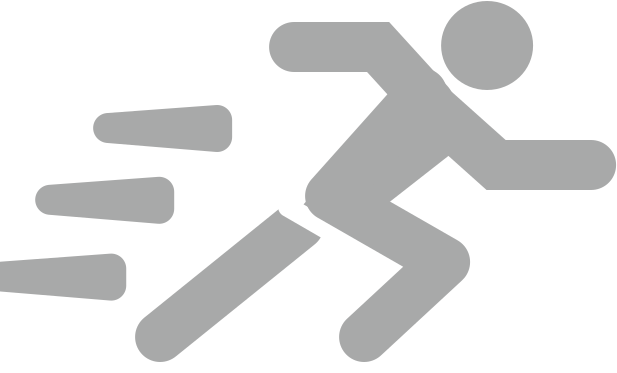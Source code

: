 <?xml version="1.0" encoding="UTF-8"?>
<dia:diagram xmlns:dia="http://www.lysator.liu.se/~alla/dia/">
  <dia:layer name="Background" visible="true" connectable="true" active="true">
    <dia:object type="Standard - Line" version="0" id="O0">
      <dia:attribute name="obj_pos">
        <dia:point val="15.547,14.094"/>
      </dia:attribute>
      <dia:attribute name="obj_bb">
        <dia:rectangle val="6.842,12.336;17.305,21.458"/>
      </dia:attribute>
      <dia:attribute name="conn_endpoints">
        <dia:point val="15.547,14.094"/>
        <dia:point val="8.6,19.7"/>
      </dia:attribute>
      <dia:attribute name="numcp">
        <dia:int val="1"/>
      </dia:attribute>
      <dia:attribute name="line_color">
        <dia:color val="#a8a9a9ff"/>
      </dia:attribute>
      <dia:attribute name="line_width">
        <dia:real val="2.5"/>
      </dia:attribute>
      <dia:attribute name="line_caps">
        <dia:enum val="1"/>
      </dia:attribute>
      <dia:connections>
        <dia:connection handle="0" to="O1" connection="8"/>
      </dia:connections>
    </dia:object>
    <dia:object type="Standard - Polygon" version="0" id="O1">
      <dia:attribute name="obj_pos">
        <dia:point val="20.5,6.8"/>
      </dia:attribute>
      <dia:attribute name="obj_bb">
        <dia:rectangle val="14.228,6.048;24.685,15.652"/>
      </dia:attribute>
      <dia:attribute name="poly_points">
        <dia:point val="20.5,6.8"/>
        <dia:point val="23.95,10.55"/>
        <dia:point val="18.2,15.05"/>
        <dia:point val="15,13.2"/>
      </dia:attribute>
      <dia:attribute name="line_color">
        <dia:color val="#ffffffff"/>
      </dia:attribute>
      <dia:attribute name="line_width">
        <dia:real val="1"/>
      </dia:attribute>
      <dia:attribute name="inner_color">
        <dia:color val="#a8a9a9ff"/>
      </dia:attribute>
      <dia:attribute name="show_background">
        <dia:boolean val="true"/>
      </dia:attribute>
      <dia:attribute name="line_join">
        <dia:enum val="1"/>
      </dia:attribute>
    </dia:object>
    <dia:object type="Standard - Ellipse" version="0" id="O2">
      <dia:attribute name="obj_pos">
        <dia:point val="22.7,2.95"/>
      </dia:attribute>
      <dia:attribute name="obj_bb">
        <dia:rectangle val="22.65,2.9;27.25,7.35"/>
      </dia:attribute>
      <dia:attribute name="elem_corner">
        <dia:point val="22.7,2.95"/>
      </dia:attribute>
      <dia:attribute name="elem_width">
        <dia:real val="4.5"/>
      </dia:attribute>
      <dia:attribute name="elem_height">
        <dia:real val="4.35"/>
      </dia:attribute>
      <dia:attribute name="border_color">
        <dia:color val="#a8a9a9ff"/>
      </dia:attribute>
      <dia:attribute name="inner_color">
        <dia:color val="#a8a9a9ff"/>
      </dia:attribute>
    </dia:object>
    <dia:object type="Standard - PolyLine" version="0" id="O3">
      <dia:attribute name="obj_pos">
        <dia:point val="15.3,5.2"/>
      </dia:attribute>
      <dia:attribute name="obj_bb">
        <dia:rectangle val="14.05,3.95;23.816,9.766"/>
      </dia:attribute>
      <dia:attribute name="poly_points">
        <dia:point val="15.3,5.2"/>
        <dia:point val="19.5,5.2"/>
        <dia:point val="22.05,8"/>
      </dia:attribute>
      <dia:attribute name="line_color">
        <dia:color val="#a8a9a9ff"/>
      </dia:attribute>
      <dia:attribute name="line_width">
        <dia:real val="2.5"/>
      </dia:attribute>
      <dia:attribute name="line_caps">
        <dia:enum val="1"/>
      </dia:attribute>
    </dia:object>
    <dia:object type="Standard - PolyLine" version="0" id="O4">
      <dia:attribute name="obj_pos">
        <dia:point val="22.1,8.15"/>
      </dia:attribute>
      <dia:attribute name="obj_bb">
        <dia:rectangle val="20.335,6.385;31.4,12.35"/>
      </dia:attribute>
      <dia:attribute name="poly_points">
        <dia:point val="22.1,8.15"/>
        <dia:point val="25.4,11.1"/>
        <dia:point val="30.15,11.1"/>
      </dia:attribute>
      <dia:attribute name="line_color">
        <dia:color val="#a8a9a9ff"/>
      </dia:attribute>
      <dia:attribute name="line_width">
        <dia:real val="2.5"/>
      </dia:attribute>
      <dia:attribute name="line_caps">
        <dia:enum val="1"/>
      </dia:attribute>
    </dia:object>
    <dia:object type="Standard - PolyLine" version="0" id="O5">
      <dia:attribute name="obj_pos">
        <dia:point val="21.7,7.5"/>
      </dia:attribute>
      <dia:attribute name="obj_bb">
        <dia:rectangle val="15.141,5.735;24.947,21.466"/>
      </dia:attribute>
      <dia:attribute name="poly_points">
        <dia:point val="21.7,7.5"/>
        <dia:point val="17.1,12.65"/>
        <dia:point val="22.85,15.95"/>
        <dia:point val="18.8,19.7"/>
      </dia:attribute>
      <dia:attribute name="line_color">
        <dia:color val="#a8a9a9ff"/>
      </dia:attribute>
      <dia:attribute name="line_width">
        <dia:real val="2.5"/>
      </dia:attribute>
      <dia:attribute name="line_join">
        <dia:enum val="1"/>
      </dia:attribute>
      <dia:attribute name="line_caps">
        <dia:enum val="1"/>
      </dia:attribute>
    </dia:object>
    <dia:object type="Standard - Polygon" version="0" id="O6">
      <dia:attribute name="obj_pos">
        <dia:point val="6.002,9.25"/>
      </dia:attribute>
      <dia:attribute name="obj_bb">
        <dia:rectangle val="5.94,8.043;12.202,10.514"/>
      </dia:attribute>
      <dia:attribute name="poly_points">
        <dia:point val="6.002,9.25"/>
        <dia:point val="11.452,9.7"/>
        <dia:point val="11.452,8.85"/>
      </dia:attribute>
      <dia:attribute name="line_color">
        <dia:color val="#a8a9a9ff"/>
      </dia:attribute>
      <dia:attribute name="line_width">
        <dia:real val="1.5"/>
      </dia:attribute>
      <dia:attribute name="inner_color">
        <dia:color val="#a8a9a9ff"/>
      </dia:attribute>
      <dia:attribute name="show_background">
        <dia:boolean val="true"/>
      </dia:attribute>
      <dia:attribute name="line_join">
        <dia:enum val="1"/>
      </dia:attribute>
    </dia:object>
    <dia:object type="Standard - Polygon" version="0" id="O7">
      <dia:attribute name="obj_pos">
        <dia:point val="3.105,12.84"/>
      </dia:attribute>
      <dia:attribute name="obj_bb">
        <dia:rectangle val="3.043,11.633;9.305,14.104"/>
      </dia:attribute>
      <dia:attribute name="poly_points">
        <dia:point val="3.105,12.84"/>
        <dia:point val="8.555,13.29"/>
        <dia:point val="8.555,12.44"/>
      </dia:attribute>
      <dia:attribute name="line_color">
        <dia:color val="#a8a9a9ff"/>
      </dia:attribute>
      <dia:attribute name="line_width">
        <dia:real val="1.5"/>
      </dia:attribute>
      <dia:attribute name="inner_color">
        <dia:color val="#a8a9a9ff"/>
      </dia:attribute>
      <dia:attribute name="show_background">
        <dia:boolean val="true"/>
      </dia:attribute>
      <dia:attribute name="line_join">
        <dia:enum val="1"/>
      </dia:attribute>
    </dia:object>
    <dia:object type="Standard - Polygon" version="0" id="O8">
      <dia:attribute name="obj_pos">
        <dia:point val="0.707,16.68"/>
      </dia:attribute>
      <dia:attribute name="obj_bb">
        <dia:rectangle val="0.645,15.473;6.907,17.945"/>
      </dia:attribute>
      <dia:attribute name="poly_points">
        <dia:point val="0.707,16.68"/>
        <dia:point val="6.157,17.13"/>
        <dia:point val="6.157,16.28"/>
      </dia:attribute>
      <dia:attribute name="line_color">
        <dia:color val="#a8a9a9ff"/>
      </dia:attribute>
      <dia:attribute name="line_width">
        <dia:real val="1.5"/>
      </dia:attribute>
      <dia:attribute name="inner_color">
        <dia:color val="#a8a9a9ff"/>
      </dia:attribute>
      <dia:attribute name="show_background">
        <dia:boolean val="true"/>
      </dia:attribute>
      <dia:attribute name="line_join">
        <dia:enum val="1"/>
      </dia:attribute>
    </dia:object>
  </dia:layer>
</dia:diagram>
